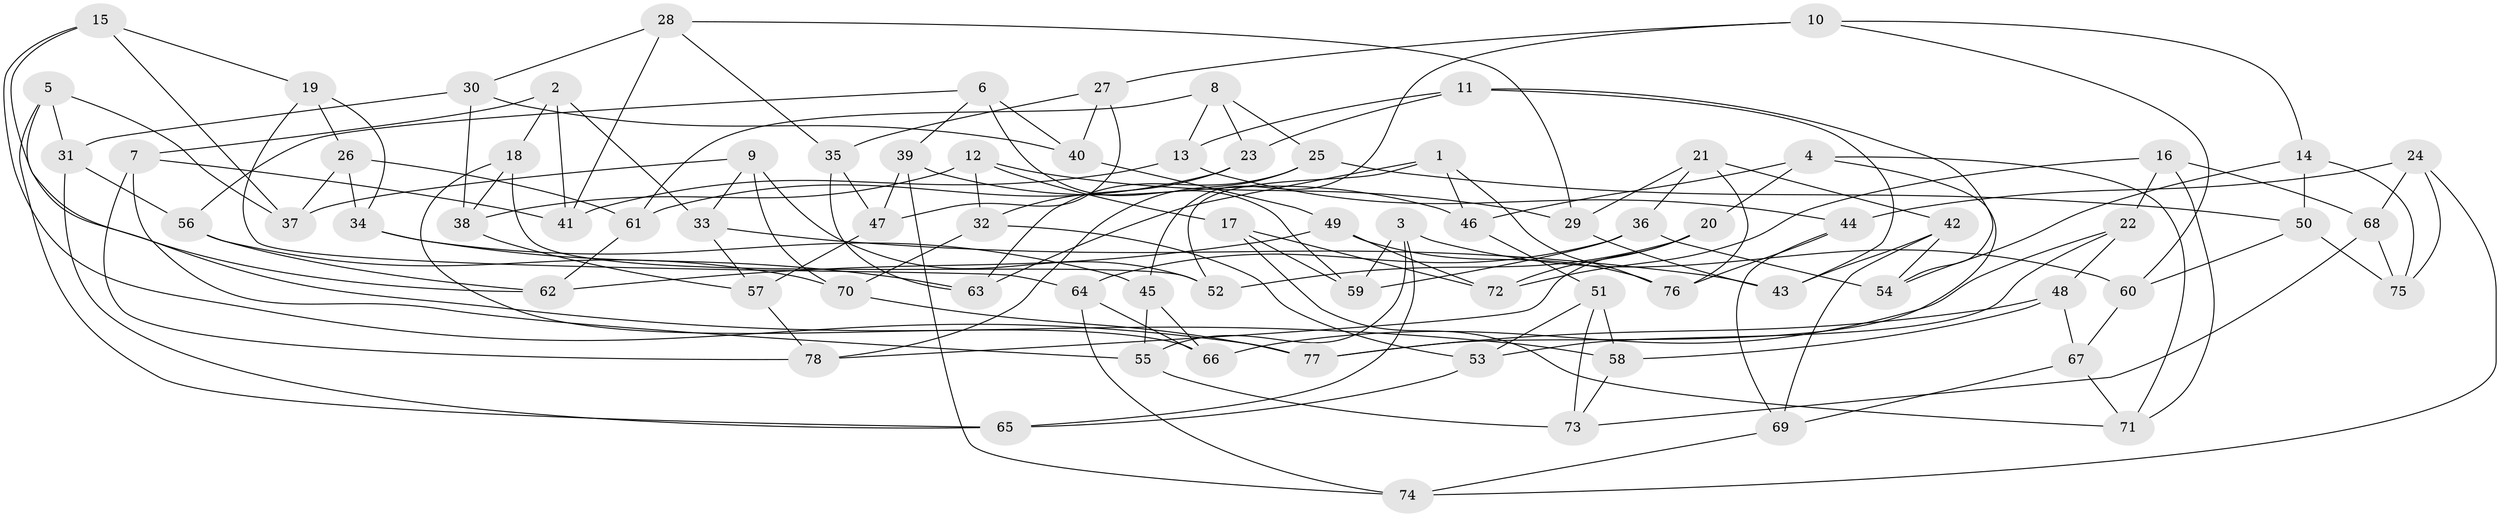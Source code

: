 // coarse degree distribution, {6: 0.4791666666666667, 5: 0.125, 4: 0.3541666666666667, 3: 0.041666666666666664}
// Generated by graph-tools (version 1.1) at 2025/52/02/27/25 19:52:33]
// undirected, 78 vertices, 156 edges
graph export_dot {
graph [start="1"]
  node [color=gray90,style=filled];
  1;
  2;
  3;
  4;
  5;
  6;
  7;
  8;
  9;
  10;
  11;
  12;
  13;
  14;
  15;
  16;
  17;
  18;
  19;
  20;
  21;
  22;
  23;
  24;
  25;
  26;
  27;
  28;
  29;
  30;
  31;
  32;
  33;
  34;
  35;
  36;
  37;
  38;
  39;
  40;
  41;
  42;
  43;
  44;
  45;
  46;
  47;
  48;
  49;
  50;
  51;
  52;
  53;
  54;
  55;
  56;
  57;
  58;
  59;
  60;
  61;
  62;
  63;
  64;
  65;
  66;
  67;
  68;
  69;
  70;
  71;
  72;
  73;
  74;
  75;
  76;
  77;
  78;
  1 -- 46;
  1 -- 63;
  1 -- 52;
  1 -- 76;
  2 -- 41;
  2 -- 33;
  2 -- 18;
  2 -- 7;
  3 -- 65;
  3 -- 60;
  3 -- 55;
  3 -- 59;
  4 -- 77;
  4 -- 71;
  4 -- 46;
  4 -- 20;
  5 -- 31;
  5 -- 37;
  5 -- 65;
  5 -- 58;
  6 -- 40;
  6 -- 59;
  6 -- 39;
  6 -- 56;
  7 -- 78;
  7 -- 41;
  7 -- 55;
  8 -- 13;
  8 -- 23;
  8 -- 61;
  8 -- 25;
  9 -- 52;
  9 -- 37;
  9 -- 70;
  9 -- 33;
  10 -- 14;
  10 -- 60;
  10 -- 27;
  10 -- 45;
  11 -- 54;
  11 -- 43;
  11 -- 23;
  11 -- 13;
  12 -- 29;
  12 -- 32;
  12 -- 17;
  12 -- 38;
  13 -- 41;
  13 -- 44;
  14 -- 75;
  14 -- 54;
  14 -- 50;
  15 -- 62;
  15 -- 77;
  15 -- 19;
  15 -- 37;
  16 -- 68;
  16 -- 22;
  16 -- 71;
  16 -- 72;
  17 -- 59;
  17 -- 71;
  17 -- 72;
  18 -- 38;
  18 -- 66;
  18 -- 52;
  19 -- 64;
  19 -- 26;
  19 -- 34;
  20 -- 78;
  20 -- 72;
  20 -- 52;
  21 -- 42;
  21 -- 29;
  21 -- 36;
  21 -- 76;
  22 -- 66;
  22 -- 53;
  22 -- 48;
  23 -- 61;
  23 -- 32;
  24 -- 75;
  24 -- 68;
  24 -- 44;
  24 -- 74;
  25 -- 50;
  25 -- 78;
  25 -- 63;
  26 -- 34;
  26 -- 61;
  26 -- 37;
  27 -- 47;
  27 -- 35;
  27 -- 40;
  28 -- 29;
  28 -- 35;
  28 -- 41;
  28 -- 30;
  29 -- 43;
  30 -- 40;
  30 -- 38;
  30 -- 31;
  31 -- 56;
  31 -- 65;
  32 -- 70;
  32 -- 53;
  33 -- 43;
  33 -- 57;
  34 -- 63;
  34 -- 45;
  35 -- 63;
  35 -- 47;
  36 -- 64;
  36 -- 54;
  36 -- 59;
  38 -- 57;
  39 -- 46;
  39 -- 74;
  39 -- 47;
  40 -- 49;
  42 -- 69;
  42 -- 54;
  42 -- 43;
  44 -- 69;
  44 -- 76;
  45 -- 66;
  45 -- 55;
  46 -- 51;
  47 -- 57;
  48 -- 77;
  48 -- 58;
  48 -- 67;
  49 -- 76;
  49 -- 62;
  49 -- 72;
  50 -- 75;
  50 -- 60;
  51 -- 73;
  51 -- 53;
  51 -- 58;
  53 -- 65;
  55 -- 73;
  56 -- 70;
  56 -- 62;
  57 -- 78;
  58 -- 73;
  60 -- 67;
  61 -- 62;
  64 -- 74;
  64 -- 66;
  67 -- 69;
  67 -- 71;
  68 -- 75;
  68 -- 73;
  69 -- 74;
  70 -- 77;
}
